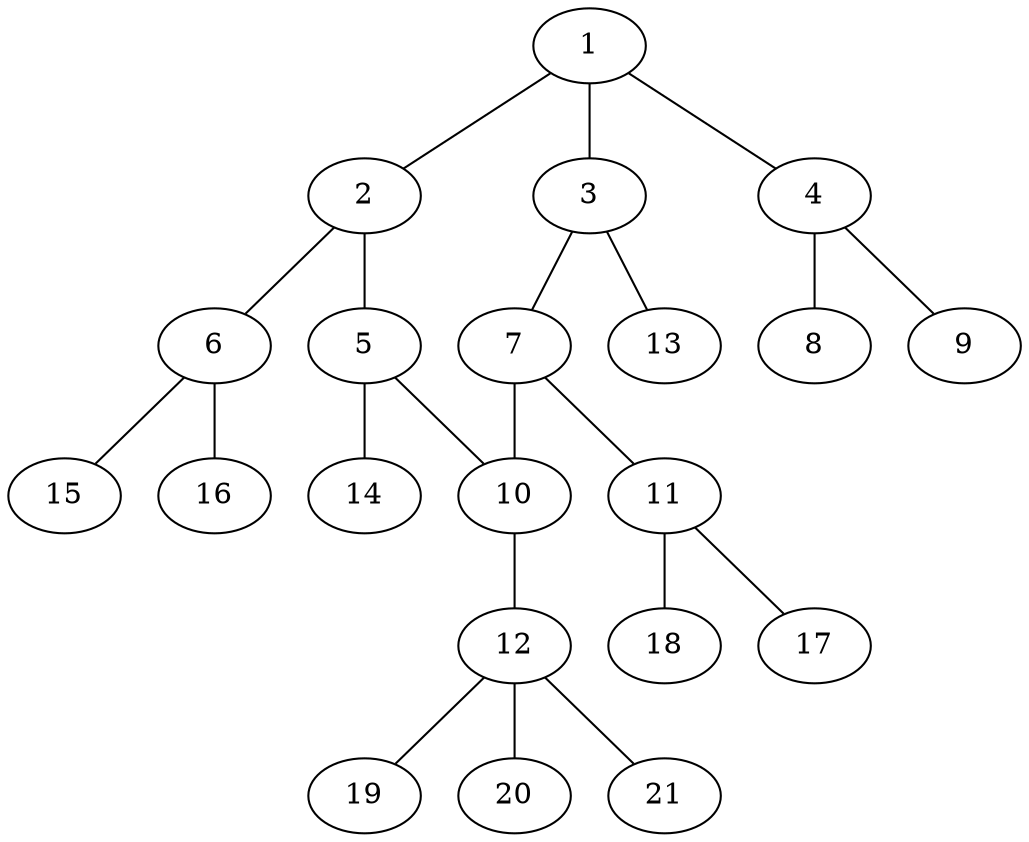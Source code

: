 graph molecule_3052 {
	1	 [chem=C];
	2	 [chem=C];
	1 -- 2	 [valence=2];
	3	 [chem=C];
	1 -- 3	 [valence=1];
	4	 [chem=N];
	1 -- 4	 [valence=1];
	5	 [chem=C];
	2 -- 5	 [valence=1];
	6	 [chem=N];
	2 -- 6	 [valence=1];
	7	 [chem=C];
	3 -- 7	 [valence=2];
	13	 [chem=H];
	3 -- 13	 [valence=1];
	8	 [chem=O];
	4 -- 8	 [valence=2];
	9	 [chem=O];
	4 -- 9	 [valence=1];
	10	 [chem=C];
	5 -- 10	 [valence=2];
	14	 [chem=H];
	5 -- 14	 [valence=1];
	15	 [chem=H];
	6 -- 15	 [valence=1];
	16	 [chem=H];
	6 -- 16	 [valence=1];
	7 -- 10	 [valence=1];
	11	 [chem=N];
	7 -- 11	 [valence=1];
	12	 [chem=C];
	10 -- 12	 [valence=1];
	17	 [chem=H];
	11 -- 17	 [valence=1];
	18	 [chem=H];
	11 -- 18	 [valence=1];
	19	 [chem=H];
	12 -- 19	 [valence=1];
	20	 [chem=H];
	12 -- 20	 [valence=1];
	21	 [chem=H];
	12 -- 21	 [valence=1];
}
